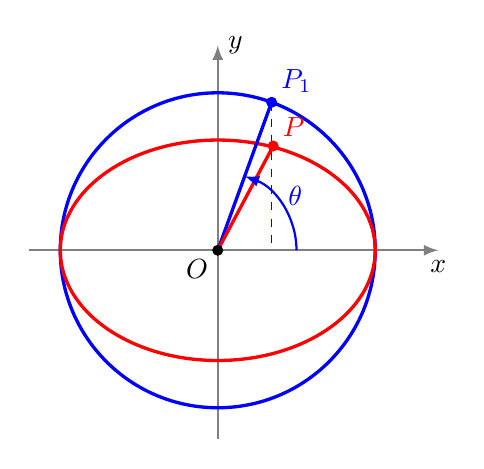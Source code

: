 \begin{tikzpicture}[scale=2]

% Axes
     \draw[->,>=latex,thick, gray] (-1.2,0)--(1.4,0) node[below,black] {$x$};
     \draw[->,>=latex,thick, gray] (0,-1.2)--(0,1.3) node[right,black] {$y$};  

    \draw[very thick, blue] (0,0) circle (1cm); 


     \begin{scope}[yscale=0.7]
        \draw[very thick, red] (0,0) circle (1cm);
      \end{scope}

      \draw[very thick, blue] (0,0)--+(70:1) ;
      \fill[blue] (70:1) circle (1pt) node[above right] {$P_1$}; 
   
     \draw[blue, dashed]  (70:1)--({cos(70)},0);

     \draw[very thick, red] (0,0)--+(62:0.75) ;
     \fill[red] (62:0.75) circle (1pt) node[above right] {$P$}; 


      \draw[->, >=latex, thick,  blue] (0:0.5) arc(0:70:0.5) ;
      \node[blue] at (35:0.6) {$\theta$};

     \fill (0:0) circle (1pt) node[below left] {$O$};
%      \draw[very thick, red] (0,0)--+(1,0) node[midway, below]{$a$};
%      \draw[very thick, red] (0,0)--+(0,0.7) node[midway, left]{$b$};

\end{tikzpicture}
